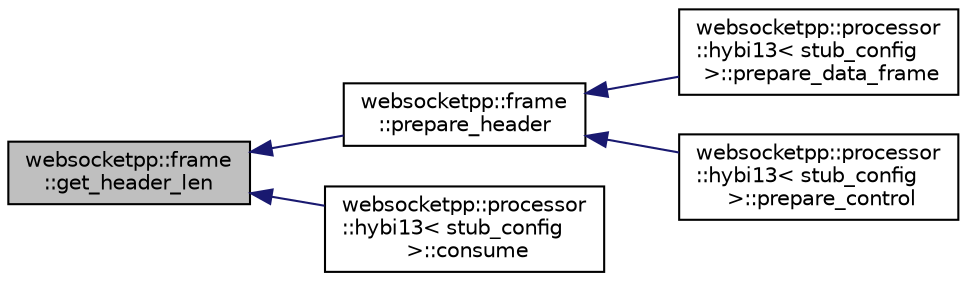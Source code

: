 digraph "websocketpp::frame::get_header_len"
{
  edge [fontname="Helvetica",fontsize="10",labelfontname="Helvetica",labelfontsize="10"];
  node [fontname="Helvetica",fontsize="10",shape=record];
  rankdir="LR";
  Node47 [label="websocketpp::frame\l::get_header_len",height=0.2,width=0.4,color="black", fillcolor="grey75", style="filled", fontcolor="black"];
  Node47 -> Node48 [dir="back",color="midnightblue",fontsize="10",style="solid"];
  Node48 [label="websocketpp::frame\l::prepare_header",height=0.2,width=0.4,color="black", fillcolor="white", style="filled",URL="$namespacewebsocketpp_1_1frame.html#ae63c3e01399a6787ed09b710853344a4",tooltip="Generate a properly sized contiguous string that encodes a full frame header. "];
  Node48 -> Node49 [dir="back",color="midnightblue",fontsize="10",style="solid"];
  Node49 [label="websocketpp::processor\l::hybi13\< stub_config\l \>::prepare_data_frame",height=0.2,width=0.4,color="black", fillcolor="white", style="filled",URL="$classwebsocketpp_1_1processor_1_1hybi13.html#a72f4833d66eb51e37a956f434895b3ab",tooltip="Prepare a user data message for writing. "];
  Node48 -> Node50 [dir="back",color="midnightblue",fontsize="10",style="solid"];
  Node50 [label="websocketpp::processor\l::hybi13\< stub_config\l \>::prepare_control",height=0.2,width=0.4,color="black", fillcolor="white", style="filled",URL="$classwebsocketpp_1_1processor_1_1hybi13.html#a5aa8f27959beeeef73997a80c2560663",tooltip="Generic prepare control frame with opcode and payload. "];
  Node47 -> Node51 [dir="back",color="midnightblue",fontsize="10",style="solid"];
  Node51 [label="websocketpp::processor\l::hybi13\< stub_config\l \>::consume",height=0.2,width=0.4,color="black", fillcolor="white", style="filled",URL="$classwebsocketpp_1_1processor_1_1hybi13.html#a5c5e3234a0067c7f14fe0ceb4e647659",tooltip="Process new websocket connection bytes. "];
}
